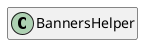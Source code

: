 @startuml
set namespaceSeparator \\
hide members
hide << alias >> circle

class BannersHelper
@enduml

